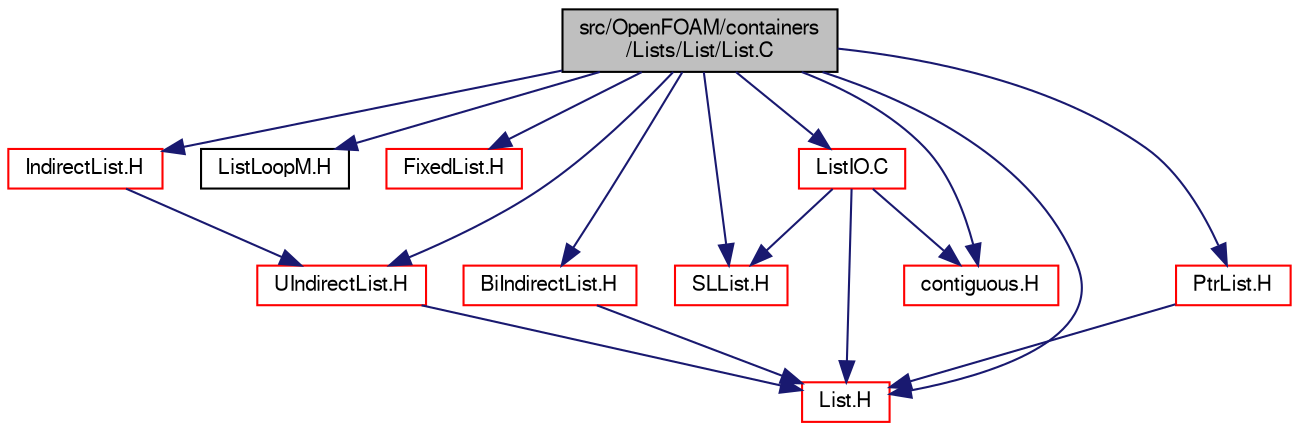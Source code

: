 digraph "src/OpenFOAM/containers/Lists/List/List.C"
{
  bgcolor="transparent";
  edge [fontname="FreeSans",fontsize="10",labelfontname="FreeSans",labelfontsize="10"];
  node [fontname="FreeSans",fontsize="10",shape=record];
  Node1 [label="src/OpenFOAM/containers\l/Lists/List/List.C",height=0.2,width=0.4,color="black", fillcolor="grey75", style="filled" fontcolor="black"];
  Node1 -> Node2 [color="midnightblue",fontsize="10",style="solid",fontname="FreeSans"];
  Node2 [label="List.H",height=0.2,width=0.4,color="red",URL="$a07179.html"];
  Node1 -> Node3 [color="midnightblue",fontsize="10",style="solid",fontname="FreeSans"];
  Node3 [label="ListLoopM.H",height=0.2,width=0.4,color="black",URL="$a07182.html",tooltip="List&lt;T&gt; is a 1D vector of objects of type T, where the size of the vector is known and used for subsc..."];
  Node1 -> Node4 [color="midnightblue",fontsize="10",style="solid",fontname="FreeSans"];
  Node4 [label="FixedList.H",height=0.2,width=0.4,color="red",URL="$a07171.html"];
  Node1 -> Node5 [color="midnightblue",fontsize="10",style="solid",fontname="FreeSans"];
  Node5 [label="PtrList.H",height=0.2,width=0.4,color="red",URL="$a07196.html"];
  Node5 -> Node2 [color="midnightblue",fontsize="10",style="solid",fontname="FreeSans"];
  Node1 -> Node6 [color="midnightblue",fontsize="10",style="solid",fontname="FreeSans"];
  Node6 [label="SLList.H",height=0.2,width=0.4,color="red",URL="$a07153.html"];
  Node1 -> Node7 [color="midnightblue",fontsize="10",style="solid",fontname="FreeSans"];
  Node7 [label="IndirectList.H",height=0.2,width=0.4,color="red",URL="$a07176.html"];
  Node7 -> Node8 [color="midnightblue",fontsize="10",style="solid",fontname="FreeSans"];
  Node8 [label="UIndirectList.H",height=0.2,width=0.4,color="red",URL="$a07206.html"];
  Node8 -> Node2 [color="midnightblue",fontsize="10",style="solid",fontname="FreeSans"];
  Node1 -> Node8 [color="midnightblue",fontsize="10",style="solid",fontname="FreeSans"];
  Node1 -> Node9 [color="midnightblue",fontsize="10",style="solid",fontname="FreeSans"];
  Node9 [label="BiIndirectList.H",height=0.2,width=0.4,color="red",URL="$a07156.html"];
  Node9 -> Node2 [color="midnightblue",fontsize="10",style="solid",fontname="FreeSans"];
  Node1 -> Node10 [color="midnightblue",fontsize="10",style="solid",fontname="FreeSans"];
  Node10 [label="contiguous.H",height=0.2,width=0.4,color="red",URL="$a08354.html",tooltip="Template function to specify if the data of a type are contiguous. "];
  Node1 -> Node11 [color="midnightblue",fontsize="10",style="solid",fontname="FreeSans"];
  Node11 [label="ListIO.C",height=0.2,width=0.4,color="red",URL="$a07181.html"];
  Node11 -> Node2 [color="midnightblue",fontsize="10",style="solid",fontname="FreeSans"];
  Node11 -> Node6 [color="midnightblue",fontsize="10",style="solid",fontname="FreeSans"];
  Node11 -> Node10 [color="midnightblue",fontsize="10",style="solid",fontname="FreeSans"];
}
